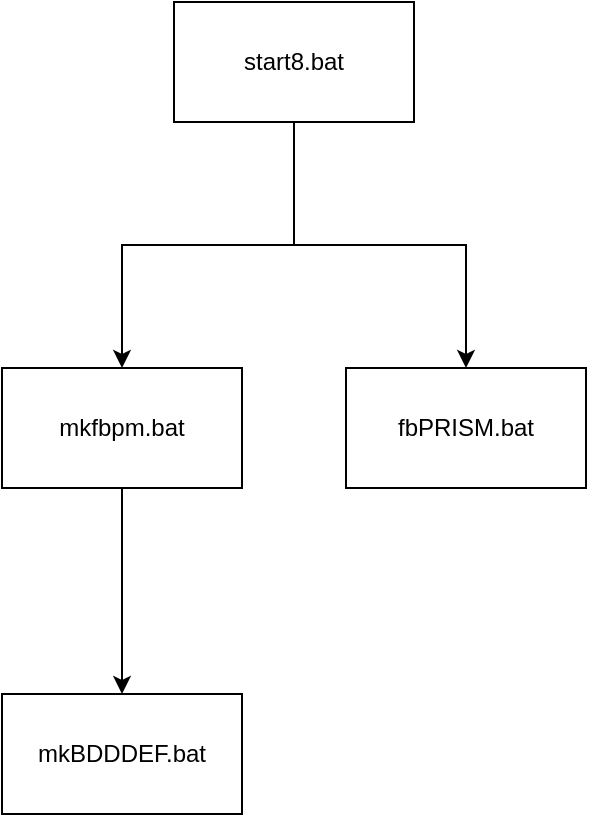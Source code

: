 <mxfile version="21.4.0" type="github">
  <diagram id="R2lEEEUBdFMjLlhIrx00" name="Page-1">
    <mxGraphModel dx="834" dy="562" grid="0" gridSize="10" guides="1" tooltips="1" connect="1" arrows="1" fold="1" page="1" pageScale="1" pageWidth="850" pageHeight="1100" math="0" shadow="0" extFonts="Permanent Marker^https://fonts.googleapis.com/css?family=Permanent+Marker">
      <root>
        <mxCell id="0" />
        <mxCell id="1" parent="0" />
        <mxCell id="PP841xs0gl-aUpexz3vX-5" value="" style="edgeStyle=orthogonalEdgeStyle;rounded=0;orthogonalLoop=1;jettySize=auto;html=1;" edge="1" parent="1" source="PP841xs0gl-aUpexz3vX-1" target="PP841xs0gl-aUpexz3vX-3">
          <mxGeometry relative="1" as="geometry" />
        </mxCell>
        <mxCell id="PP841xs0gl-aUpexz3vX-6" style="edgeStyle=orthogonalEdgeStyle;rounded=0;orthogonalLoop=1;jettySize=auto;html=1;" edge="1" parent="1" source="PP841xs0gl-aUpexz3vX-1" target="PP841xs0gl-aUpexz3vX-2">
          <mxGeometry relative="1" as="geometry" />
        </mxCell>
        <mxCell id="PP841xs0gl-aUpexz3vX-1" value="start8.bat" style="rounded=0;whiteSpace=wrap;html=1;" vertex="1" parent="1">
          <mxGeometry x="356" y="1465" width="120" height="60" as="geometry" />
        </mxCell>
        <mxCell id="PP841xs0gl-aUpexz3vX-7" value="" style="edgeStyle=orthogonalEdgeStyle;rounded=0;orthogonalLoop=1;jettySize=auto;html=1;" edge="1" parent="1" source="PP841xs0gl-aUpexz3vX-2" target="PP841xs0gl-aUpexz3vX-4">
          <mxGeometry relative="1" as="geometry" />
        </mxCell>
        <mxCell id="PP841xs0gl-aUpexz3vX-2" value="mkfbpm.bat" style="rounded=0;whiteSpace=wrap;html=1;" vertex="1" parent="1">
          <mxGeometry x="270" y="1648" width="120" height="60" as="geometry" />
        </mxCell>
        <mxCell id="PP841xs0gl-aUpexz3vX-3" value="fbPRISM.bat" style="rounded=0;whiteSpace=wrap;html=1;" vertex="1" parent="1">
          <mxGeometry x="442" y="1648" width="120" height="60" as="geometry" />
        </mxCell>
        <mxCell id="PP841xs0gl-aUpexz3vX-4" value="mkBDDDEF.bat" style="rounded=0;whiteSpace=wrap;html=1;" vertex="1" parent="1">
          <mxGeometry x="270" y="1811" width="120" height="60" as="geometry" />
        </mxCell>
      </root>
    </mxGraphModel>
  </diagram>
</mxfile>
